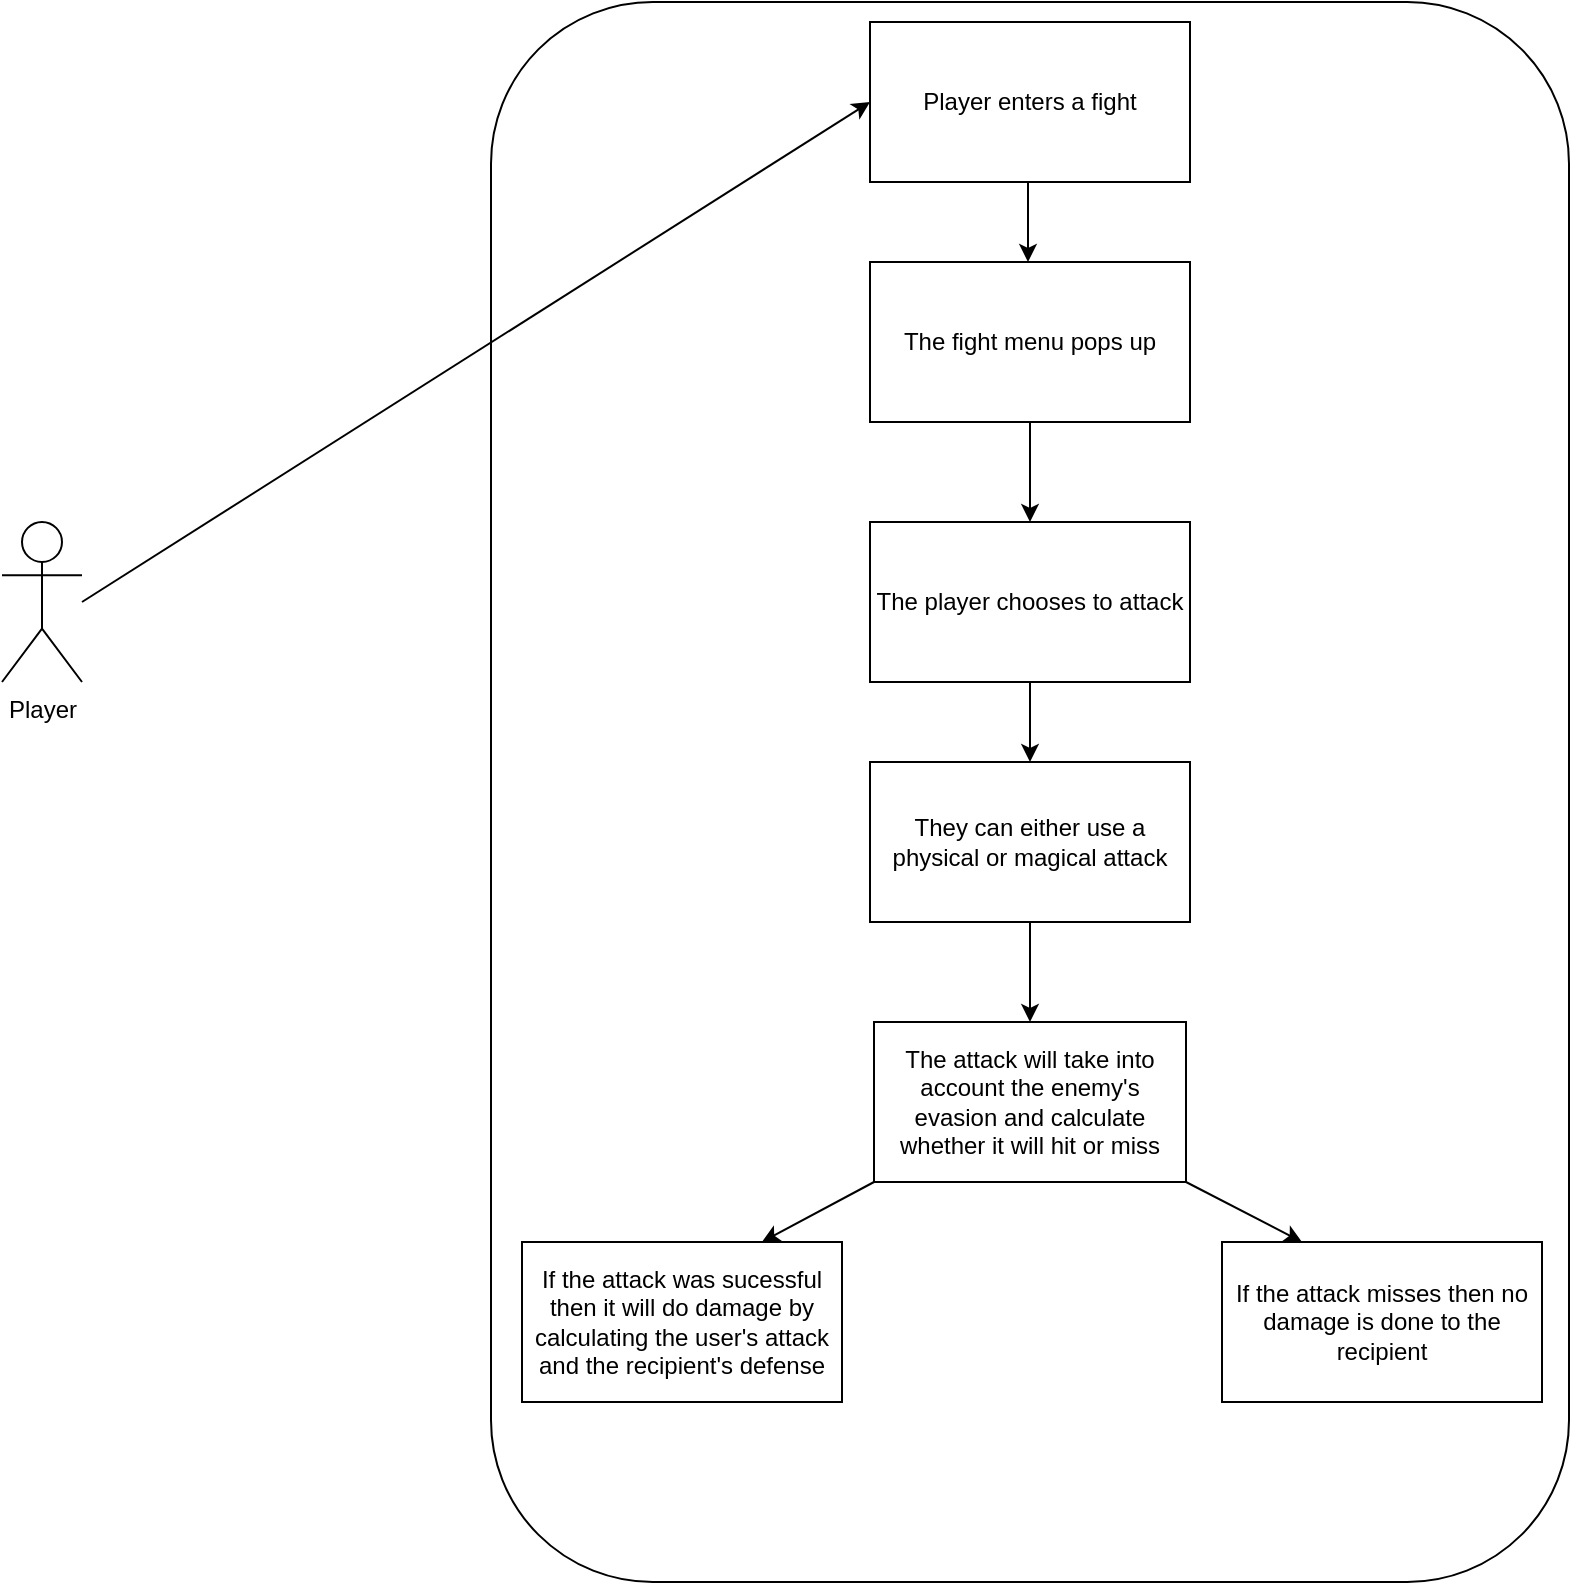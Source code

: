 <mxfile version="25.0.1">
  <diagram name="Page-1" id="4ahvpelCilwKbXSP_rQ5">
    <mxGraphModel dx="2074" dy="1142" grid="1" gridSize="10" guides="1" tooltips="1" connect="1" arrows="1" fold="1" page="1" pageScale="1" pageWidth="827" pageHeight="1169" math="0" shadow="0">
      <root>
        <mxCell id="0" />
        <mxCell id="1" parent="0" />
        <mxCell id="vUV3Uhbr1MPgQ-wkHMo--1" value="" style="rounded=1;whiteSpace=wrap;html=1;" vertex="1" parent="1">
          <mxGeometry x="284.5" y="20" width="539" height="790" as="geometry" />
        </mxCell>
        <mxCell id="PQO7M3FsyzpqnbT5gVS9-13" value="The player chooses to attack" style="rounded=0;whiteSpace=wrap;html=1;" parent="1" vertex="1">
          <mxGeometry x="474" y="280" width="160" height="80" as="geometry" />
        </mxCell>
        <mxCell id="PQO7M3FsyzpqnbT5gVS9-14" value="They can either use a physical or magical attack" style="rounded=0;whiteSpace=wrap;html=1;" parent="1" vertex="1">
          <mxGeometry x="474" y="400" width="160" height="80" as="geometry" />
        </mxCell>
        <mxCell id="PQO7M3FsyzpqnbT5gVS9-24" value="" style="endArrow=classic;html=1;rounded=0;exitX=0.5;exitY=1;exitDx=0;exitDy=0;entryX=0.5;entryY=0;entryDx=0;entryDy=0;" parent="1" source="PQO7M3FsyzpqnbT5gVS9-14" target="PQO7M3FsyzpqnbT5gVS9-37" edge="1">
          <mxGeometry width="50" height="50" relative="1" as="geometry">
            <mxPoint x="554" y="490" as="sourcePoint" />
            <mxPoint x="554" y="570" as="targetPoint" />
          </mxGeometry>
        </mxCell>
        <mxCell id="PQO7M3FsyzpqnbT5gVS9-26" value="" style="endArrow=classic;html=1;rounded=0;entryX=0.5;entryY=0;entryDx=0;entryDy=0;" parent="1" edge="1">
          <mxGeometry width="50" height="50" relative="1" as="geometry">
            <mxPoint x="554" y="360" as="sourcePoint" />
            <mxPoint x="554" y="400" as="targetPoint" />
          </mxGeometry>
        </mxCell>
        <mxCell id="PQO7M3FsyzpqnbT5gVS9-32" value="Player enters a fight" style="rounded=0;whiteSpace=wrap;html=1;" parent="1" vertex="1">
          <mxGeometry x="474" y="30" width="160" height="80" as="geometry" />
        </mxCell>
        <mxCell id="PQO7M3FsyzpqnbT5gVS9-33" value="The fight menu pops up" style="rounded=0;whiteSpace=wrap;html=1;" parent="1" vertex="1">
          <mxGeometry x="474" y="150" width="160" height="80" as="geometry" />
        </mxCell>
        <mxCell id="PQO7M3FsyzpqnbT5gVS9-34" value="" style="endArrow=classic;html=1;rounded=0;" parent="1" edge="1">
          <mxGeometry width="50" height="50" relative="1" as="geometry">
            <mxPoint x="553" y="110" as="sourcePoint" />
            <mxPoint x="553" y="150" as="targetPoint" />
          </mxGeometry>
        </mxCell>
        <mxCell id="PQO7M3FsyzpqnbT5gVS9-36" value="" style="endArrow=classic;html=1;rounded=0;entryX=0.5;entryY=0;entryDx=0;entryDy=0;" parent="1" target="PQO7M3FsyzpqnbT5gVS9-13" edge="1">
          <mxGeometry width="50" height="50" relative="1" as="geometry">
            <mxPoint x="554" y="230" as="sourcePoint" />
            <mxPoint x="554" y="290" as="targetPoint" />
          </mxGeometry>
        </mxCell>
        <mxCell id="PQO7M3FsyzpqnbT5gVS9-37" value="The attack will take into account the enemy&#39;s evasion and calculate whether it will hit or miss" style="rounded=0;whiteSpace=wrap;html=1;" parent="1" vertex="1">
          <mxGeometry x="476" y="530" width="156" height="80" as="geometry" />
        </mxCell>
        <mxCell id="PQO7M3FsyzpqnbT5gVS9-38" value="If the attack was sucessful then it will do damage by calculating the user&#39;s attack and the recipient&#39;s defense" style="rounded=0;whiteSpace=wrap;html=1;" parent="1" vertex="1">
          <mxGeometry x="300" y="640" width="160" height="80" as="geometry" />
        </mxCell>
        <mxCell id="PQO7M3FsyzpqnbT5gVS9-39" value="If the attack misses then no damage is done to the recipient" style="rounded=0;whiteSpace=wrap;html=1;" parent="1" vertex="1">
          <mxGeometry x="650" y="640" width="160" height="80" as="geometry" />
        </mxCell>
        <mxCell id="PQO7M3FsyzpqnbT5gVS9-40" value="" style="endArrow=classic;html=1;rounded=0;entryX=0.25;entryY=0;entryDx=0;entryDy=0;" parent="1" target="PQO7M3FsyzpqnbT5gVS9-39" edge="1">
          <mxGeometry width="50" height="50" relative="1" as="geometry">
            <mxPoint x="632" y="610" as="sourcePoint" />
            <mxPoint x="682" y="560" as="targetPoint" />
          </mxGeometry>
        </mxCell>
        <mxCell id="PQO7M3FsyzpqnbT5gVS9-41" value="" style="endArrow=classic;html=1;rounded=0;entryX=0.75;entryY=0;entryDx=0;entryDy=0;" parent="1" target="PQO7M3FsyzpqnbT5gVS9-38" edge="1">
          <mxGeometry width="50" height="50" relative="1" as="geometry">
            <mxPoint x="476" y="610" as="sourcePoint" />
            <mxPoint x="526" y="560" as="targetPoint" />
          </mxGeometry>
        </mxCell>
        <mxCell id="vUV3Uhbr1MPgQ-wkHMo--2" value="Player" style="shape=umlActor;verticalLabelPosition=bottom;verticalAlign=top;html=1;outlineConnect=0;" vertex="1" parent="1">
          <mxGeometry x="40" y="280" width="40" height="80" as="geometry" />
        </mxCell>
        <mxCell id="vUV3Uhbr1MPgQ-wkHMo--3" value="" style="endArrow=classic;html=1;rounded=0;entryX=0;entryY=0.5;entryDx=0;entryDy=0;" edge="1" parent="1" target="PQO7M3FsyzpqnbT5gVS9-32">
          <mxGeometry width="50" height="50" relative="1" as="geometry">
            <mxPoint x="80" y="320" as="sourcePoint" />
            <mxPoint x="130" y="270" as="targetPoint" />
          </mxGeometry>
        </mxCell>
      </root>
    </mxGraphModel>
  </diagram>
</mxfile>
